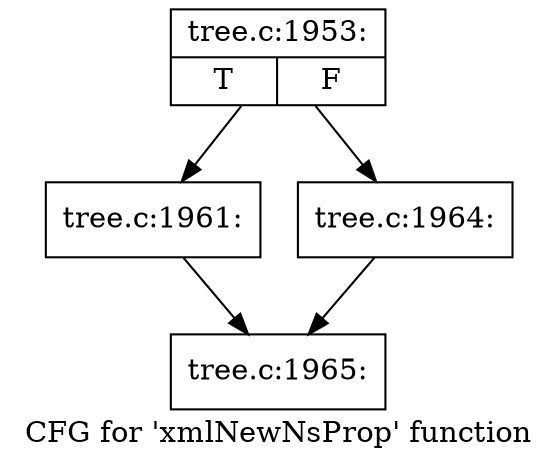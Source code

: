 digraph "CFG for 'xmlNewNsProp' function" {
	label="CFG for 'xmlNewNsProp' function";

	Node0x434e3c0 [shape=record,label="{tree.c:1953:|{<s0>T|<s1>F}}"];
	Node0x434e3c0 -> Node0x434f5f0;
	Node0x434e3c0 -> Node0x434f640;
	Node0x434f5f0 [shape=record,label="{tree.c:1961:}"];
	Node0x434f5f0 -> Node0x42ce140;
	Node0x434f640 [shape=record,label="{tree.c:1964:}"];
	Node0x434f640 -> Node0x42ce140;
	Node0x42ce140 [shape=record,label="{tree.c:1965:}"];
}
